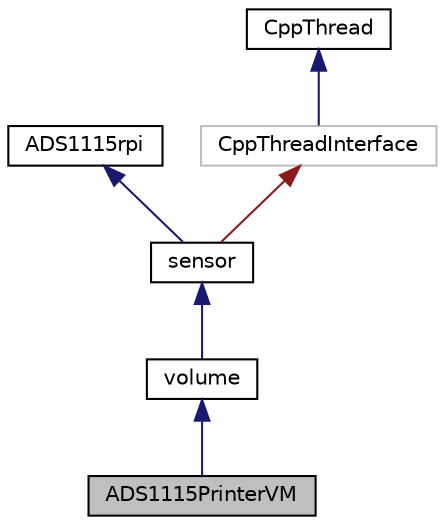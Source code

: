 digraph "ADS1115PrinterVM"
{
 // LATEX_PDF_SIZE
  edge [fontname="Helvetica",fontsize="10",labelfontname="Helvetica",labelfontsize="10"];
  node [fontname="Helvetica",fontsize="10",shape=record];
  Node1 [label="ADS1115PrinterVM",height=0.2,width=0.4,color="black", fillcolor="grey75", style="filled", fontcolor="black",tooltip=" "];
  Node2 -> Node1 [dir="back",color="midnightblue",fontsize="10",style="solid",fontname="Helvetica"];
  Node2 [label="volume",height=0.2,width=0.4,color="black", fillcolor="white", style="filled",URL="$classvolume.html",tooltip="Volume sensor class."];
  Node3 -> Node2 [dir="back",color="midnightblue",fontsize="10",style="solid",fontname="Helvetica"];
  Node3 [label="sensor",height=0.2,width=0.4,color="black", fillcolor="white", style="filled",URL="$classsensor.html",tooltip="Parent sensor class."];
  Node4 -> Node3 [dir="back",color="midnightblue",fontsize="10",style="solid",fontname="Helvetica"];
  Node4 [label="ADS1115rpi",height=0.2,width=0.4,color="black", fillcolor="white", style="filled",URL="$class_a_d_s1115rpi.html",tooltip="This class reads data from the ADS1115 in the background (separate thread) and calls a callback funct..."];
  Node5 -> Node3 [dir="back",color="firebrick4",fontsize="10",style="solid",fontname="Helvetica"];
  Node5 [label="CppThreadInterface",height=0.2,width=0.4,color="grey75", fillcolor="white", style="filled",URL="$class_cpp_thread_interface.html",tooltip=" "];
  Node6 -> Node5 [dir="back",color="midnightblue",fontsize="10",style="solid",fontname="Helvetica"];
  Node6 [label="CppThread",height=0.2,width=0.4,color="black", fillcolor="white", style="filled",URL="$class_cpp_thread.html",tooltip="GNU GENERAL PUBLIC LICENSE Version 3, 29 June 2007."];
}
